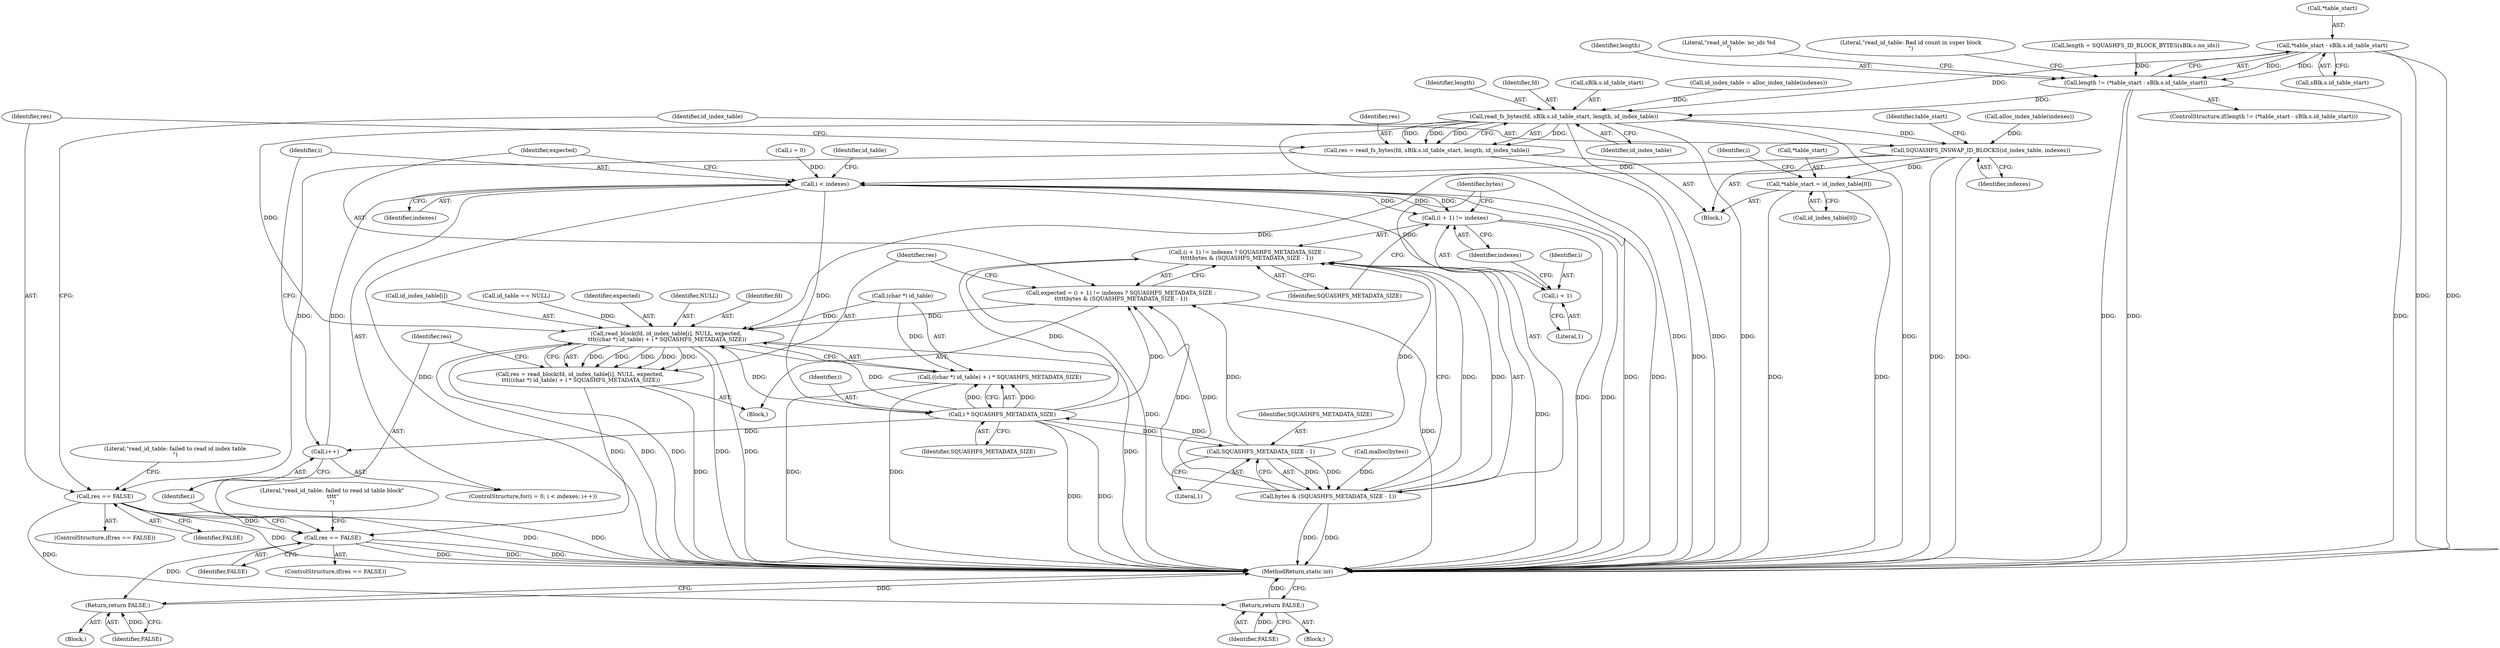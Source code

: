 digraph "0_squashfs-tools_f95864afe8833fe3ad782d714b41378e860977b1_3@pointer" {
"1000139" [label="(Call,*table_start - sBlk.s.id_table_start)"];
"1000137" [label="(Call,length != (*table_start - sBlk.s.id_table_start))"];
"1000178" [label="(Call,read_fs_bytes(fd, sBlk.s.id_table_start, length, id_index_table))"];
"1000176" [label="(Call,res = read_fs_bytes(fd, sBlk.s.id_table_start, length, id_index_table))"];
"1000188" [label="(Call,res == FALSE)"];
"1000194" [label="(Return,return FALSE;)"];
"1000247" [label="(Call,res == FALSE)"];
"1000253" [label="(Return,return FALSE;)"];
"1000196" [label="(Call,SQUASHFS_INSWAP_ID_BLOCKS(id_index_table, indexes))"];
"1000199" [label="(Call,*table_start = id_index_table[0])"];
"1000209" [label="(Call,i < indexes)"];
"1000219" [label="(Call,(i + 1) != indexes)"];
"1000220" [label="(Call,i + 1)"];
"1000243" [label="(Call,i * SQUASHFS_METADATA_SIZE)"];
"1000212" [label="(Call,i++)"];
"1000216" [label="(Call,expected = (i + 1) != indexes ? SQUASHFS_METADATA_SIZE :\n\t\t\t\t\tbytes & (SQUASHFS_METADATA_SIZE - 1))"];
"1000232" [label="(Call,read_block(fd, id_index_table[i], NULL, expected,\n \t\t\t((char *) id_table) + i * SQUASHFS_METADATA_SIZE))"];
"1000230" [label="(Call,res = read_block(fd, id_index_table[i], NULL, expected,\n \t\t\t((char *) id_table) + i * SQUASHFS_METADATA_SIZE))"];
"1000218" [label="(Call,(i + 1) != indexes ? SQUASHFS_METADATA_SIZE :\n\t\t\t\t\tbytes & (SQUASHFS_METADATA_SIZE - 1))"];
"1000227" [label="(Call,SQUASHFS_METADATA_SIZE - 1)"];
"1000225" [label="(Call,bytes & (SQUASHFS_METADATA_SIZE - 1))"];
"1000239" [label="(Call,((char *) id_table) + i * SQUASHFS_METADATA_SIZE)"];
"1000193" [label="(Literal,\"read_id_table: failed to read id index table\n\")"];
"1000138" [label="(Identifier,length)"];
"1000195" [label="(Identifier,FALSE)"];
"1000206" [label="(Call,i = 0)"];
"1000223" [label="(Identifier,indexes)"];
"1000153" [label="(Literal,\"read_id_table: no_ids %d\n\")"];
"1000185" [label="(Identifier,length)"];
"1000228" [label="(Identifier,SQUASHFS_METADATA_SIZE)"];
"1000230" [label="(Call,res = read_block(fd, id_index_table[i], NULL, expected,\n \t\t\t((char *) id_table) + i * SQUASHFS_METADATA_SIZE))"];
"1000211" [label="(Identifier,indexes)"];
"1000187" [label="(ControlStructure,if(res == FALSE))"];
"1000179" [label="(Identifier,fd)"];
"1000207" [label="(Identifier,i)"];
"1000216" [label="(Call,expected = (i + 1) != indexes ? SQUASHFS_METADATA_SIZE :\n\t\t\t\t\tbytes & (SQUASHFS_METADATA_SIZE - 1))"];
"1000225" [label="(Call,bytes & (SQUASHFS_METADATA_SIZE - 1))"];
"1000233" [label="(Identifier,fd)"];
"1000239" [label="(Call,((char *) id_table) + i * SQUASHFS_METADATA_SIZE)"];
"1000222" [label="(Literal,1)"];
"1000178" [label="(Call,read_fs_bytes(fd, sBlk.s.id_table_start, length, id_index_table))"];
"1000231" [label="(Identifier,res)"];
"1000232" [label="(Call,read_block(fd, id_index_table[i], NULL, expected,\n \t\t\t((char *) id_table) + i * SQUASHFS_METADATA_SIZE))"];
"1000201" [label="(Identifier,table_start)"];
"1000177" [label="(Identifier,res)"];
"1000218" [label="(Call,(i + 1) != indexes ? SQUASHFS_METADATA_SIZE :\n\t\t\t\t\tbytes & (SQUASHFS_METADATA_SIZE - 1))"];
"1000234" [label="(Call,id_index_table[i])"];
"1000105" [label="(Block,)"];
"1000180" [label="(Call,sBlk.s.id_table_start)"];
"1000140" [label="(Call,*table_start)"];
"1000221" [label="(Identifier,i)"];
"1000245" [label="(Identifier,SQUASHFS_METADATA_SIZE)"];
"1000196" [label="(Call,SQUASHFS_INSWAP_ID_BLOCKS(id_index_table, indexes))"];
"1000248" [label="(Identifier,res)"];
"1000202" [label="(Call,id_index_table[0])"];
"1000168" [label="(Call,id_table == NULL)"];
"1000194" [label="(Return,return FALSE;)"];
"1000219" [label="(Call,(i + 1) != indexes)"];
"1000220" [label="(Call,i + 1)"];
"1000198" [label="(Identifier,indexes)"];
"1000176" [label="(Call,res = read_fs_bytes(fd, sBlk.s.id_table_start, length, id_index_table))"];
"1000238" [label="(Identifier,expected)"];
"1000137" [label="(Call,length != (*table_start - sBlk.s.id_table_start))"];
"1000161" [label="(Call,alloc_index_table(indexes))"];
"1000199" [label="(Call,*table_start = id_index_table[0])"];
"1000205" [label="(ControlStructure,for(i = 0; i < indexes; i++))"];
"1000209" [label="(Call,i < indexes)"];
"1000200" [label="(Call,*table_start)"];
"1000214" [label="(Block,)"];
"1000212" [label="(Call,i++)"];
"1000136" [label="(ControlStructure,if(length != (*table_start - sBlk.s.id_table_start)))"];
"1000188" [label="(Call,res == FALSE)"];
"1000253" [label="(Return,return FALSE;)"];
"1000197" [label="(Identifier,id_index_table)"];
"1000227" [label="(Call,SQUASHFS_METADATA_SIZE - 1)"];
"1000210" [label="(Identifier,i)"];
"1000249" [label="(Identifier,FALSE)"];
"1000149" [label="(Literal,\"read_id_table: Bad id count in super block\n\")"];
"1000237" [label="(Identifier,NULL)"];
"1000159" [label="(Call,id_index_table = alloc_index_table(indexes))"];
"1000264" [label="(MethodReturn,static int)"];
"1000142" [label="(Call,sBlk.s.id_table_start)"];
"1000139" [label="(Call,*table_start - sBlk.s.id_table_start)"];
"1000256" [label="(Identifier,id_table)"];
"1000127" [label="(Call,length = SQUASHFS_ID_BLOCK_BYTES(sBlk.s.no_ids))"];
"1000213" [label="(Identifier,i)"];
"1000252" [label="(Literal,\"read_id_table: failed to read id table block\"\n \t\t\t\t\"\n\")"];
"1000217" [label="(Identifier,expected)"];
"1000224" [label="(Identifier,SQUASHFS_METADATA_SIZE)"];
"1000226" [label="(Identifier,bytes)"];
"1000250" [label="(Block,)"];
"1000229" [label="(Literal,1)"];
"1000246" [label="(ControlStructure,if(res == FALSE))"];
"1000243" [label="(Call,i * SQUASHFS_METADATA_SIZE)"];
"1000254" [label="(Identifier,FALSE)"];
"1000165" [label="(Call,malloc(bytes))"];
"1000189" [label="(Identifier,res)"];
"1000191" [label="(Block,)"];
"1000244" [label="(Identifier,i)"];
"1000240" [label="(Call,(char *) id_table)"];
"1000186" [label="(Identifier,id_index_table)"];
"1000190" [label="(Identifier,FALSE)"];
"1000247" [label="(Call,res == FALSE)"];
"1000139" -> "1000137"  [label="AST: "];
"1000139" -> "1000142"  [label="CFG: "];
"1000140" -> "1000139"  [label="AST: "];
"1000142" -> "1000139"  [label="AST: "];
"1000137" -> "1000139"  [label="CFG: "];
"1000139" -> "1000264"  [label="DDG: "];
"1000139" -> "1000264"  [label="DDG: "];
"1000139" -> "1000137"  [label="DDG: "];
"1000139" -> "1000137"  [label="DDG: "];
"1000139" -> "1000178"  [label="DDG: "];
"1000137" -> "1000136"  [label="AST: "];
"1000138" -> "1000137"  [label="AST: "];
"1000149" -> "1000137"  [label="CFG: "];
"1000153" -> "1000137"  [label="CFG: "];
"1000137" -> "1000264"  [label="DDG: "];
"1000137" -> "1000264"  [label="DDG: "];
"1000137" -> "1000264"  [label="DDG: "];
"1000127" -> "1000137"  [label="DDG: "];
"1000137" -> "1000178"  [label="DDG: "];
"1000178" -> "1000176"  [label="AST: "];
"1000178" -> "1000186"  [label="CFG: "];
"1000179" -> "1000178"  [label="AST: "];
"1000180" -> "1000178"  [label="AST: "];
"1000185" -> "1000178"  [label="AST: "];
"1000186" -> "1000178"  [label="AST: "];
"1000176" -> "1000178"  [label="CFG: "];
"1000178" -> "1000264"  [label="DDG: "];
"1000178" -> "1000264"  [label="DDG: "];
"1000178" -> "1000264"  [label="DDG: "];
"1000178" -> "1000264"  [label="DDG: "];
"1000178" -> "1000176"  [label="DDG: "];
"1000178" -> "1000176"  [label="DDG: "];
"1000178" -> "1000176"  [label="DDG: "];
"1000178" -> "1000176"  [label="DDG: "];
"1000159" -> "1000178"  [label="DDG: "];
"1000178" -> "1000196"  [label="DDG: "];
"1000178" -> "1000232"  [label="DDG: "];
"1000176" -> "1000105"  [label="AST: "];
"1000177" -> "1000176"  [label="AST: "];
"1000189" -> "1000176"  [label="CFG: "];
"1000176" -> "1000264"  [label="DDG: "];
"1000176" -> "1000188"  [label="DDG: "];
"1000188" -> "1000187"  [label="AST: "];
"1000188" -> "1000190"  [label="CFG: "];
"1000189" -> "1000188"  [label="AST: "];
"1000190" -> "1000188"  [label="AST: "];
"1000193" -> "1000188"  [label="CFG: "];
"1000197" -> "1000188"  [label="CFG: "];
"1000188" -> "1000264"  [label="DDG: "];
"1000188" -> "1000264"  [label="DDG: "];
"1000188" -> "1000264"  [label="DDG: "];
"1000188" -> "1000194"  [label="DDG: "];
"1000188" -> "1000247"  [label="DDG: "];
"1000194" -> "1000191"  [label="AST: "];
"1000194" -> "1000195"  [label="CFG: "];
"1000195" -> "1000194"  [label="AST: "];
"1000264" -> "1000194"  [label="CFG: "];
"1000194" -> "1000264"  [label="DDG: "];
"1000195" -> "1000194"  [label="DDG: "];
"1000247" -> "1000246"  [label="AST: "];
"1000247" -> "1000249"  [label="CFG: "];
"1000248" -> "1000247"  [label="AST: "];
"1000249" -> "1000247"  [label="AST: "];
"1000252" -> "1000247"  [label="CFG: "];
"1000213" -> "1000247"  [label="CFG: "];
"1000247" -> "1000264"  [label="DDG: "];
"1000247" -> "1000264"  [label="DDG: "];
"1000247" -> "1000264"  [label="DDG: "];
"1000230" -> "1000247"  [label="DDG: "];
"1000247" -> "1000253"  [label="DDG: "];
"1000253" -> "1000250"  [label="AST: "];
"1000253" -> "1000254"  [label="CFG: "];
"1000254" -> "1000253"  [label="AST: "];
"1000264" -> "1000253"  [label="CFG: "];
"1000253" -> "1000264"  [label="DDG: "];
"1000254" -> "1000253"  [label="DDG: "];
"1000196" -> "1000105"  [label="AST: "];
"1000196" -> "1000198"  [label="CFG: "];
"1000197" -> "1000196"  [label="AST: "];
"1000198" -> "1000196"  [label="AST: "];
"1000201" -> "1000196"  [label="CFG: "];
"1000196" -> "1000264"  [label="DDG: "];
"1000196" -> "1000264"  [label="DDG: "];
"1000161" -> "1000196"  [label="DDG: "];
"1000196" -> "1000199"  [label="DDG: "];
"1000196" -> "1000209"  [label="DDG: "];
"1000196" -> "1000232"  [label="DDG: "];
"1000199" -> "1000105"  [label="AST: "];
"1000199" -> "1000202"  [label="CFG: "];
"1000200" -> "1000199"  [label="AST: "];
"1000202" -> "1000199"  [label="AST: "];
"1000207" -> "1000199"  [label="CFG: "];
"1000199" -> "1000264"  [label="DDG: "];
"1000199" -> "1000264"  [label="DDG: "];
"1000209" -> "1000205"  [label="AST: "];
"1000209" -> "1000211"  [label="CFG: "];
"1000210" -> "1000209"  [label="AST: "];
"1000211" -> "1000209"  [label="AST: "];
"1000217" -> "1000209"  [label="CFG: "];
"1000256" -> "1000209"  [label="CFG: "];
"1000209" -> "1000264"  [label="DDG: "];
"1000209" -> "1000264"  [label="DDG: "];
"1000209" -> "1000264"  [label="DDG: "];
"1000206" -> "1000209"  [label="DDG: "];
"1000212" -> "1000209"  [label="DDG: "];
"1000219" -> "1000209"  [label="DDG: "];
"1000209" -> "1000219"  [label="DDG: "];
"1000209" -> "1000219"  [label="DDG: "];
"1000209" -> "1000220"  [label="DDG: "];
"1000209" -> "1000243"  [label="DDG: "];
"1000219" -> "1000218"  [label="AST: "];
"1000219" -> "1000223"  [label="CFG: "];
"1000220" -> "1000219"  [label="AST: "];
"1000223" -> "1000219"  [label="AST: "];
"1000224" -> "1000219"  [label="CFG: "];
"1000226" -> "1000219"  [label="CFG: "];
"1000219" -> "1000264"  [label="DDG: "];
"1000219" -> "1000264"  [label="DDG: "];
"1000220" -> "1000222"  [label="CFG: "];
"1000221" -> "1000220"  [label="AST: "];
"1000222" -> "1000220"  [label="AST: "];
"1000223" -> "1000220"  [label="CFG: "];
"1000243" -> "1000239"  [label="AST: "];
"1000243" -> "1000245"  [label="CFG: "];
"1000244" -> "1000243"  [label="AST: "];
"1000245" -> "1000243"  [label="AST: "];
"1000239" -> "1000243"  [label="CFG: "];
"1000243" -> "1000264"  [label="DDG: "];
"1000243" -> "1000264"  [label="DDG: "];
"1000243" -> "1000212"  [label="DDG: "];
"1000243" -> "1000216"  [label="DDG: "];
"1000243" -> "1000218"  [label="DDG: "];
"1000243" -> "1000227"  [label="DDG: "];
"1000243" -> "1000232"  [label="DDG: "];
"1000243" -> "1000232"  [label="DDG: "];
"1000243" -> "1000239"  [label="DDG: "];
"1000243" -> "1000239"  [label="DDG: "];
"1000227" -> "1000243"  [label="DDG: "];
"1000212" -> "1000205"  [label="AST: "];
"1000212" -> "1000213"  [label="CFG: "];
"1000213" -> "1000212"  [label="AST: "];
"1000210" -> "1000212"  [label="CFG: "];
"1000216" -> "1000214"  [label="AST: "];
"1000216" -> "1000218"  [label="CFG: "];
"1000217" -> "1000216"  [label="AST: "];
"1000218" -> "1000216"  [label="AST: "];
"1000231" -> "1000216"  [label="CFG: "];
"1000216" -> "1000264"  [label="DDG: "];
"1000227" -> "1000216"  [label="DDG: "];
"1000225" -> "1000216"  [label="DDG: "];
"1000225" -> "1000216"  [label="DDG: "];
"1000216" -> "1000232"  [label="DDG: "];
"1000232" -> "1000230"  [label="AST: "];
"1000232" -> "1000239"  [label="CFG: "];
"1000233" -> "1000232"  [label="AST: "];
"1000234" -> "1000232"  [label="AST: "];
"1000237" -> "1000232"  [label="AST: "];
"1000238" -> "1000232"  [label="AST: "];
"1000239" -> "1000232"  [label="AST: "];
"1000230" -> "1000232"  [label="CFG: "];
"1000232" -> "1000264"  [label="DDG: "];
"1000232" -> "1000264"  [label="DDG: "];
"1000232" -> "1000264"  [label="DDG: "];
"1000232" -> "1000264"  [label="DDG: "];
"1000232" -> "1000264"  [label="DDG: "];
"1000232" -> "1000230"  [label="DDG: "];
"1000232" -> "1000230"  [label="DDG: "];
"1000232" -> "1000230"  [label="DDG: "];
"1000232" -> "1000230"  [label="DDG: "];
"1000232" -> "1000230"  [label="DDG: "];
"1000168" -> "1000232"  [label="DDG: "];
"1000240" -> "1000232"  [label="DDG: "];
"1000230" -> "1000214"  [label="AST: "];
"1000231" -> "1000230"  [label="AST: "];
"1000248" -> "1000230"  [label="CFG: "];
"1000230" -> "1000264"  [label="DDG: "];
"1000218" -> "1000224"  [label="CFG: "];
"1000218" -> "1000225"  [label="CFG: "];
"1000224" -> "1000218"  [label="AST: "];
"1000225" -> "1000218"  [label="AST: "];
"1000218" -> "1000264"  [label="DDG: "];
"1000218" -> "1000264"  [label="DDG: "];
"1000227" -> "1000218"  [label="DDG: "];
"1000225" -> "1000218"  [label="DDG: "];
"1000225" -> "1000218"  [label="DDG: "];
"1000227" -> "1000225"  [label="AST: "];
"1000227" -> "1000229"  [label="CFG: "];
"1000228" -> "1000227"  [label="AST: "];
"1000229" -> "1000227"  [label="AST: "];
"1000225" -> "1000227"  [label="CFG: "];
"1000227" -> "1000225"  [label="DDG: "];
"1000227" -> "1000225"  [label="DDG: "];
"1000226" -> "1000225"  [label="AST: "];
"1000225" -> "1000264"  [label="DDG: "];
"1000225" -> "1000264"  [label="DDG: "];
"1000165" -> "1000225"  [label="DDG: "];
"1000240" -> "1000239"  [label="AST: "];
"1000239" -> "1000264"  [label="DDG: "];
"1000239" -> "1000264"  [label="DDG: "];
"1000240" -> "1000239"  [label="DDG: "];
}
